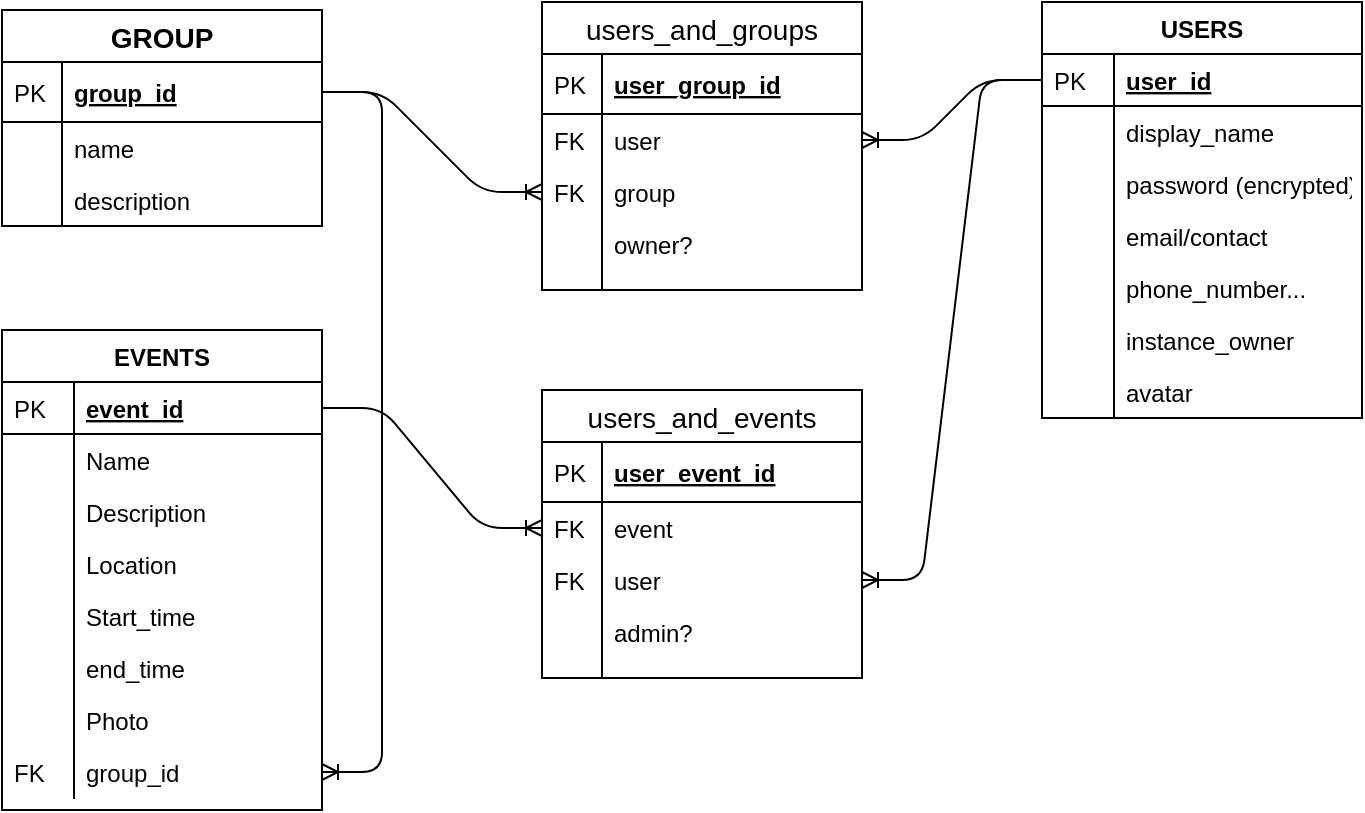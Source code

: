 <mxfile compressed="true" version="13.1.14" type="google"><diagram id="C5RBs43oDa-KdzZeNtuy" name="Page-1"><mxGraphModel dx="918" dy="588" grid="1" gridSize="10" guides="1" tooltips="1" connect="1" arrows="1" fold="1" page="1" pageScale="1" pageWidth="827" pageHeight="1169" math="0" shadow="0"><root><mxCell id="WIyWlLk6GJQsqaUBKTNV-0"/><mxCell id="WIyWlLk6GJQsqaUBKTNV-1" parent="WIyWlLk6GJQsqaUBKTNV-0"/><mxCell id="2vtKMOtFJJyFcp4QQIL1-32" value="" style="edgeStyle=entityRelationEdgeStyle;fontSize=12;html=1;endArrow=ERoneToMany;exitX=1;exitY=0.5;exitDx=0;exitDy=0;" parent="WIyWlLk6GJQsqaUBKTNV-1" source="zkfFHV4jXpPFQw0GAbJ--52" target="2vtKMOtFJJyFcp4QQIL1-22" edge="1"><mxGeometry width="100" height="100" relative="1" as="geometry"><mxPoint x="250" y="350" as="sourcePoint"/><mxPoint x="350" y="250" as="targetPoint"/></mxGeometry></mxCell><mxCell id="2vtKMOtFJJyFcp4QQIL1-33" value="" style="edgeStyle=entityRelationEdgeStyle;fontSize=12;html=1;endArrow=ERoneToMany;" parent="WIyWlLk6GJQsqaUBKTNV-1" source="zkfFHV4jXpPFQw0GAbJ--57" target="2vtKMOtFJJyFcp4QQIL1-24" edge="1"><mxGeometry width="100" height="100" relative="1" as="geometry"><mxPoint x="430" y="230" as="sourcePoint"/><mxPoint x="530" y="130" as="targetPoint"/></mxGeometry></mxCell><mxCell id="VukdbLtNZtnfU0tjrDkn-43" value="" style="edgeStyle=entityRelationEdgeStyle;fontSize=12;html=1;endArrow=ERoneToMany;" edge="1" parent="WIyWlLk6GJQsqaUBKTNV-1" source="zkfFHV4jXpPFQw0GAbJ--57" target="VukdbLtNZtnfU0tjrDkn-32"><mxGeometry width="100" height="100" relative="1" as="geometry"><mxPoint x="130" y="480" as="sourcePoint"/><mxPoint x="230" y="380" as="targetPoint"/></mxGeometry></mxCell><mxCell id="VukdbLtNZtnfU0tjrDkn-45" value="" style="edgeStyle=entityRelationEdgeStyle;fontSize=12;html=1;endArrow=ERoneToMany;" edge="1" parent="WIyWlLk6GJQsqaUBKTNV-1" source="VukdbLtNZtnfU0tjrDkn-12" target="VukdbLtNZtnfU0tjrDkn-34"><mxGeometry width="100" height="100" relative="1" as="geometry"><mxPoint x="480" y="330" as="sourcePoint"/><mxPoint x="580" y="230" as="targetPoint"/></mxGeometry></mxCell><mxCell id="VukdbLtNZtnfU0tjrDkn-46" value="" style="edgeStyle=entityRelationEdgeStyle;fontSize=12;html=1;endArrow=ERoneToMany;" edge="1" parent="WIyWlLk6GJQsqaUBKTNV-1" source="VukdbLtNZtnfU0tjrDkn-12" target="VukdbLtNZtnfU0tjrDkn-25"><mxGeometry width="100" height="100" relative="1" as="geometry"><mxPoint x="20" y="270" as="sourcePoint"/><mxPoint x="310" y="380" as="targetPoint"/></mxGeometry></mxCell><mxCell id="VukdbLtNZtnfU0tjrDkn-11" value="GROUP" style="swimlane;fontStyle=1;childLayout=stackLayout;horizontal=1;startSize=26;horizontalStack=0;resizeParent=1;resizeParentMax=0;resizeLast=0;collapsible=1;marginBottom=0;align=center;fontSize=14;" vertex="1" parent="WIyWlLk6GJQsqaUBKTNV-1"><mxGeometry x="40" y="40" width="160" height="108" as="geometry"/></mxCell><mxCell id="VukdbLtNZtnfU0tjrDkn-12" value="group_id" style="shape=partialRectangle;top=0;left=0;right=0;bottom=1;align=left;verticalAlign=middle;fillColor=none;spacingLeft=34;spacingRight=4;overflow=hidden;rotatable=0;points=[[0,0.5],[1,0.5]];portConstraint=eastwest;dropTarget=0;fontStyle=5;fontSize=12;" vertex="1" parent="VukdbLtNZtnfU0tjrDkn-11"><mxGeometry y="26" width="160" height="30" as="geometry"/></mxCell><mxCell id="VukdbLtNZtnfU0tjrDkn-13" value="PK" style="shape=partialRectangle;top=0;left=0;bottom=0;fillColor=none;align=left;verticalAlign=middle;spacingLeft=4;spacingRight=4;overflow=hidden;rotatable=0;points=[];portConstraint=eastwest;part=1;fontSize=12;" vertex="1" connectable="0" parent="VukdbLtNZtnfU0tjrDkn-12"><mxGeometry width="30" height="30" as="geometry"/></mxCell><mxCell id="VukdbLtNZtnfU0tjrDkn-14" value="name" style="shape=partialRectangle;top=0;left=0;right=0;bottom=0;align=left;verticalAlign=top;fillColor=none;spacingLeft=34;spacingRight=4;overflow=hidden;rotatable=0;points=[[0,0.5],[1,0.5]];portConstraint=eastwest;dropTarget=0;fontSize=12;" vertex="1" parent="VukdbLtNZtnfU0tjrDkn-11"><mxGeometry y="56" width="160" height="26" as="geometry"/></mxCell><mxCell id="VukdbLtNZtnfU0tjrDkn-15" value="" style="shape=partialRectangle;top=0;left=0;bottom=0;fillColor=none;align=left;verticalAlign=top;spacingLeft=4;spacingRight=4;overflow=hidden;rotatable=0;points=[];portConstraint=eastwest;part=1;fontSize=12;" vertex="1" connectable="0" parent="VukdbLtNZtnfU0tjrDkn-14"><mxGeometry width="30" height="26" as="geometry"/></mxCell><mxCell id="VukdbLtNZtnfU0tjrDkn-16" value="description" style="shape=partialRectangle;top=0;left=0;right=0;bottom=0;align=left;verticalAlign=top;fillColor=none;spacingLeft=34;spacingRight=4;overflow=hidden;rotatable=0;points=[[0,0.5],[1,0.5]];portConstraint=eastwest;dropTarget=0;fontSize=12;" vertex="1" parent="VukdbLtNZtnfU0tjrDkn-11"><mxGeometry y="82" width="160" height="26" as="geometry"/></mxCell><mxCell id="VukdbLtNZtnfU0tjrDkn-17" value="" style="shape=partialRectangle;top=0;left=0;bottom=0;fillColor=none;align=left;verticalAlign=top;spacingLeft=4;spacingRight=4;overflow=hidden;rotatable=0;points=[];portConstraint=eastwest;part=1;fontSize=12;" vertex="1" connectable="0" parent="VukdbLtNZtnfU0tjrDkn-16"><mxGeometry width="30" height="26" as="geometry"/></mxCell><mxCell id="VukdbLtNZtnfU0tjrDkn-29" value="users_and_groups" style="swimlane;fontStyle=0;childLayout=stackLayout;horizontal=1;startSize=26;horizontalStack=0;resizeParent=1;resizeParentMax=0;resizeLast=0;collapsible=1;marginBottom=0;align=center;fontSize=14;" vertex="1" parent="WIyWlLk6GJQsqaUBKTNV-1"><mxGeometry x="310" y="36" width="160" height="144" as="geometry"/></mxCell><mxCell id="VukdbLtNZtnfU0tjrDkn-30" value="user_group_id" style="shape=partialRectangle;top=0;left=0;right=0;bottom=1;align=left;verticalAlign=middle;fillColor=none;spacingLeft=34;spacingRight=4;overflow=hidden;rotatable=0;points=[[0,0.5],[1,0.5]];portConstraint=eastwest;dropTarget=0;fontStyle=5;fontSize=12;" vertex="1" parent="VukdbLtNZtnfU0tjrDkn-29"><mxGeometry y="26" width="160" height="30" as="geometry"/></mxCell><mxCell id="VukdbLtNZtnfU0tjrDkn-31" value="PK" style="shape=partialRectangle;top=0;left=0;bottom=0;fillColor=none;align=left;verticalAlign=middle;spacingLeft=4;spacingRight=4;overflow=hidden;rotatable=0;points=[];portConstraint=eastwest;part=1;fontSize=12;" vertex="1" connectable="0" parent="VukdbLtNZtnfU0tjrDkn-30"><mxGeometry width="30" height="30" as="geometry"/></mxCell><mxCell id="VukdbLtNZtnfU0tjrDkn-32" value="user&#xA;" style="shape=partialRectangle;top=0;left=0;right=0;bottom=0;align=left;verticalAlign=top;fillColor=none;spacingLeft=34;spacingRight=4;overflow=hidden;rotatable=0;points=[[0,0.5],[1,0.5]];portConstraint=eastwest;dropTarget=0;fontSize=12;" vertex="1" parent="VukdbLtNZtnfU0tjrDkn-29"><mxGeometry y="56" width="160" height="26" as="geometry"/></mxCell><mxCell id="VukdbLtNZtnfU0tjrDkn-33" value="FK" style="shape=partialRectangle;top=0;left=0;bottom=0;fillColor=none;align=left;verticalAlign=top;spacingLeft=4;spacingRight=4;overflow=hidden;rotatable=0;points=[];portConstraint=eastwest;part=1;fontSize=12;" vertex="1" connectable="0" parent="VukdbLtNZtnfU0tjrDkn-32"><mxGeometry width="30" height="26" as="geometry"/></mxCell><mxCell id="VukdbLtNZtnfU0tjrDkn-34" value="group" style="shape=partialRectangle;top=0;left=0;right=0;bottom=0;align=left;verticalAlign=top;fillColor=none;spacingLeft=34;spacingRight=4;overflow=hidden;rotatable=0;points=[[0,0.5],[1,0.5]];portConstraint=eastwest;dropTarget=0;fontSize=12;" vertex="1" parent="VukdbLtNZtnfU0tjrDkn-29"><mxGeometry y="82" width="160" height="26" as="geometry"/></mxCell><mxCell id="VukdbLtNZtnfU0tjrDkn-35" value="FK" style="shape=partialRectangle;top=0;left=0;bottom=0;fillColor=none;align=left;verticalAlign=top;spacingLeft=4;spacingRight=4;overflow=hidden;rotatable=0;points=[];portConstraint=eastwest;part=1;fontSize=12;" vertex="1" connectable="0" parent="VukdbLtNZtnfU0tjrDkn-34"><mxGeometry width="30" height="26" as="geometry"/></mxCell><mxCell id="VukdbLtNZtnfU0tjrDkn-36" value="owner?" style="shape=partialRectangle;top=0;left=0;right=0;bottom=0;align=left;verticalAlign=top;fillColor=none;spacingLeft=34;spacingRight=4;overflow=hidden;rotatable=0;points=[[0,0.5],[1,0.5]];portConstraint=eastwest;dropTarget=0;fontSize=12;" vertex="1" parent="VukdbLtNZtnfU0tjrDkn-29"><mxGeometry y="108" width="160" height="26" as="geometry"/></mxCell><mxCell id="VukdbLtNZtnfU0tjrDkn-37" value="" style="shape=partialRectangle;top=0;left=0;bottom=0;fillColor=none;align=left;verticalAlign=top;spacingLeft=4;spacingRight=4;overflow=hidden;rotatable=0;points=[];portConstraint=eastwest;part=1;fontSize=12;" vertex="1" connectable="0" parent="VukdbLtNZtnfU0tjrDkn-36"><mxGeometry width="30" height="26" as="geometry"/></mxCell><mxCell id="VukdbLtNZtnfU0tjrDkn-38" value="" style="shape=partialRectangle;top=0;left=0;right=0;bottom=0;align=left;verticalAlign=top;fillColor=none;spacingLeft=34;spacingRight=4;overflow=hidden;rotatable=0;points=[[0,0.5],[1,0.5]];portConstraint=eastwest;dropTarget=0;fontSize=12;" vertex="1" parent="VukdbLtNZtnfU0tjrDkn-29"><mxGeometry y="134" width="160" height="10" as="geometry"/></mxCell><mxCell id="VukdbLtNZtnfU0tjrDkn-39" value="" style="shape=partialRectangle;top=0;left=0;bottom=0;fillColor=none;align=left;verticalAlign=top;spacingLeft=4;spacingRight=4;overflow=hidden;rotatable=0;points=[];portConstraint=eastwest;part=1;fontSize=12;" vertex="1" connectable="0" parent="VukdbLtNZtnfU0tjrDkn-38"><mxGeometry width="30" height="10" as="geometry"/></mxCell><mxCell id="zkfFHV4jXpPFQw0GAbJ--56" value="USERS" style="swimlane;fontStyle=1;childLayout=stackLayout;horizontal=1;startSize=26;horizontalStack=0;resizeParent=1;resizeLast=0;collapsible=1;marginBottom=0;rounded=0;shadow=0;strokeWidth=1;" parent="WIyWlLk6GJQsqaUBKTNV-1" vertex="1"><mxGeometry x="560" y="36" width="160" height="208" as="geometry"><mxRectangle x="260" y="80" width="160" height="26" as="alternateBounds"/></mxGeometry></mxCell><mxCell id="zkfFHV4jXpPFQw0GAbJ--57" value="user_id" style="shape=partialRectangle;top=0;left=0;right=0;bottom=1;align=left;verticalAlign=top;fillColor=none;spacingLeft=40;spacingRight=4;overflow=hidden;rotatable=0;points=[[0,0.5],[1,0.5]];portConstraint=eastwest;dropTarget=0;rounded=0;shadow=0;strokeWidth=1;fontStyle=5" parent="zkfFHV4jXpPFQw0GAbJ--56" vertex="1"><mxGeometry y="26" width="160" height="26" as="geometry"/></mxCell><mxCell id="zkfFHV4jXpPFQw0GAbJ--58" value="PK" style="shape=partialRectangle;top=0;left=0;bottom=0;fillColor=none;align=left;verticalAlign=top;spacingLeft=4;spacingRight=4;overflow=hidden;rotatable=0;points=[];portConstraint=eastwest;part=1;" parent="zkfFHV4jXpPFQw0GAbJ--57" vertex="1" connectable="0"><mxGeometry width="36" height="26" as="geometry"/></mxCell><mxCell id="zkfFHV4jXpPFQw0GAbJ--59" value="display_name" style="shape=partialRectangle;top=0;left=0;right=0;bottom=0;align=left;verticalAlign=top;fillColor=none;spacingLeft=40;spacingRight=4;overflow=hidden;rotatable=0;points=[[0,0.5],[1,0.5]];portConstraint=eastwest;dropTarget=0;rounded=0;shadow=0;strokeWidth=1;" parent="zkfFHV4jXpPFQw0GAbJ--56" vertex="1"><mxGeometry y="52" width="160" height="26" as="geometry"/></mxCell><mxCell id="zkfFHV4jXpPFQw0GAbJ--60" value="" style="shape=partialRectangle;top=0;left=0;bottom=0;fillColor=none;align=left;verticalAlign=top;spacingLeft=4;spacingRight=4;overflow=hidden;rotatable=0;points=[];portConstraint=eastwest;part=1;" parent="zkfFHV4jXpPFQw0GAbJ--59" vertex="1" connectable="0"><mxGeometry width="36" height="26" as="geometry"/></mxCell><mxCell id="zkfFHV4jXpPFQw0GAbJ--61" value="password (encrypted)" style="shape=partialRectangle;top=0;left=0;right=0;bottom=0;align=left;verticalAlign=top;fillColor=none;spacingLeft=40;spacingRight=4;overflow=hidden;rotatable=0;points=[[0,0.5],[1,0.5]];portConstraint=eastwest;dropTarget=0;rounded=0;shadow=0;strokeWidth=1;" parent="zkfFHV4jXpPFQw0GAbJ--56" vertex="1"><mxGeometry y="78" width="160" height="26" as="geometry"/></mxCell><mxCell id="zkfFHV4jXpPFQw0GAbJ--62" value="" style="shape=partialRectangle;top=0;left=0;bottom=0;fillColor=none;align=left;verticalAlign=top;spacingLeft=4;spacingRight=4;overflow=hidden;rotatable=0;points=[];portConstraint=eastwest;part=1;" parent="zkfFHV4jXpPFQw0GAbJ--61" vertex="1" connectable="0"><mxGeometry width="36" height="26" as="geometry"/></mxCell><mxCell id="2vtKMOtFJJyFcp4QQIL1-15" value="email/contact" style="shape=partialRectangle;top=0;left=0;right=0;bottom=0;align=left;verticalAlign=top;fillColor=none;spacingLeft=40;spacingRight=4;overflow=hidden;rotatable=0;points=[[0,0.5],[1,0.5]];portConstraint=eastwest;dropTarget=0;rounded=0;shadow=0;strokeWidth=1;" parent="zkfFHV4jXpPFQw0GAbJ--56" vertex="1"><mxGeometry y="104" width="160" height="26" as="geometry"/></mxCell><mxCell id="2vtKMOtFJJyFcp4QQIL1-16" value="" style="shape=partialRectangle;top=0;left=0;bottom=0;fillColor=none;align=left;verticalAlign=top;spacingLeft=4;spacingRight=4;overflow=hidden;rotatable=0;points=[];portConstraint=eastwest;part=1;" parent="2vtKMOtFJJyFcp4QQIL1-15" vertex="1" connectable="0"><mxGeometry width="36" height="26" as="geometry"/></mxCell><mxCell id="2vtKMOtFJJyFcp4QQIL1-17" value="phone_number..." style="shape=partialRectangle;top=0;left=0;right=0;bottom=0;align=left;verticalAlign=top;fillColor=none;spacingLeft=40;spacingRight=4;overflow=hidden;rotatable=0;points=[[0,0.5],[1,0.5]];portConstraint=eastwest;dropTarget=0;rounded=0;shadow=0;strokeWidth=1;" parent="zkfFHV4jXpPFQw0GAbJ--56" vertex="1"><mxGeometry y="130" width="160" height="26" as="geometry"/></mxCell><mxCell id="2vtKMOtFJJyFcp4QQIL1-18" value="" style="shape=partialRectangle;top=0;left=0;bottom=0;fillColor=none;align=left;verticalAlign=top;spacingLeft=4;spacingRight=4;overflow=hidden;rotatable=0;points=[];portConstraint=eastwest;part=1;" parent="2vtKMOtFJJyFcp4QQIL1-17" vertex="1" connectable="0"><mxGeometry width="36" height="26" as="geometry"/></mxCell><mxCell id="2vtKMOtFJJyFcp4QQIL1-30" value="instance_owner" style="shape=partialRectangle;top=0;left=0;right=0;bottom=0;align=left;verticalAlign=top;fillColor=none;spacingLeft=40;spacingRight=4;overflow=hidden;rotatable=0;points=[[0,0.5],[1,0.5]];portConstraint=eastwest;dropTarget=0;rounded=0;shadow=0;strokeWidth=1;" parent="zkfFHV4jXpPFQw0GAbJ--56" vertex="1"><mxGeometry y="156" width="160" height="26" as="geometry"/></mxCell><mxCell id="2vtKMOtFJJyFcp4QQIL1-31" value="" style="shape=partialRectangle;top=0;left=0;bottom=0;fillColor=none;align=left;verticalAlign=top;spacingLeft=4;spacingRight=4;overflow=hidden;rotatable=0;points=[];portConstraint=eastwest;part=1;" parent="2vtKMOtFJJyFcp4QQIL1-30" vertex="1" connectable="0"><mxGeometry width="36" height="26" as="geometry"/></mxCell><mxCell id="2vtKMOtFJJyFcp4QQIL1-35" value="avatar" style="shape=partialRectangle;top=0;left=0;right=0;bottom=0;align=left;verticalAlign=top;fillColor=none;spacingLeft=40;spacingRight=4;overflow=hidden;rotatable=0;points=[[0,0.5],[1,0.5]];portConstraint=eastwest;dropTarget=0;rounded=0;shadow=0;strokeWidth=1;" parent="zkfFHV4jXpPFQw0GAbJ--56" vertex="1"><mxGeometry y="182" width="160" height="26" as="geometry"/></mxCell><mxCell id="2vtKMOtFJJyFcp4QQIL1-36" value="" style="shape=partialRectangle;top=0;left=0;bottom=0;fillColor=none;align=left;verticalAlign=top;spacingLeft=4;spacingRight=4;overflow=hidden;rotatable=0;points=[];portConstraint=eastwest;part=1;" parent="2vtKMOtFJJyFcp4QQIL1-35" vertex="1" connectable="0"><mxGeometry width="36" height="26" as="geometry"/></mxCell><mxCell id="zkfFHV4jXpPFQw0GAbJ--51" value="EVENTS" style="swimlane;fontStyle=1;childLayout=stackLayout;horizontal=1;startSize=26;horizontalStack=0;resizeParent=1;resizeLast=0;collapsible=1;marginBottom=0;rounded=0;shadow=0;strokeWidth=1;" parent="WIyWlLk6GJQsqaUBKTNV-1" vertex="1"><mxGeometry x="40" y="200" width="160" height="240" as="geometry"><mxRectangle x="20" y="80" width="160" height="26" as="alternateBounds"/></mxGeometry></mxCell><mxCell id="zkfFHV4jXpPFQw0GAbJ--52" value="event_id" style="shape=partialRectangle;top=0;left=0;right=0;bottom=1;align=left;verticalAlign=top;fillColor=none;spacingLeft=40;spacingRight=4;overflow=hidden;rotatable=0;points=[[0,0.5],[1,0.5]];portConstraint=eastwest;dropTarget=0;rounded=0;shadow=0;strokeWidth=1;fontStyle=5" parent="zkfFHV4jXpPFQw0GAbJ--51" vertex="1"><mxGeometry y="26" width="160" height="26" as="geometry"/></mxCell><mxCell id="zkfFHV4jXpPFQw0GAbJ--53" value="PK" style="shape=partialRectangle;top=0;left=0;bottom=0;fillColor=none;align=left;verticalAlign=top;spacingLeft=4;spacingRight=4;overflow=hidden;rotatable=0;points=[];portConstraint=eastwest;part=1;" parent="zkfFHV4jXpPFQw0GAbJ--52" vertex="1" connectable="0"><mxGeometry width="36" height="26" as="geometry"/></mxCell><mxCell id="zkfFHV4jXpPFQw0GAbJ--54" value="Name" style="shape=partialRectangle;top=0;left=0;right=0;bottom=0;align=left;verticalAlign=top;fillColor=none;spacingLeft=40;spacingRight=4;overflow=hidden;rotatable=0;points=[[0,0.5],[1,0.5]];portConstraint=eastwest;dropTarget=0;rounded=0;shadow=0;strokeWidth=1;" parent="zkfFHV4jXpPFQw0GAbJ--51" vertex="1"><mxGeometry y="52" width="160" height="26" as="geometry"/></mxCell><mxCell id="zkfFHV4jXpPFQw0GAbJ--55" value="" style="shape=partialRectangle;top=0;left=0;bottom=0;fillColor=none;align=left;verticalAlign=top;spacingLeft=4;spacingRight=4;overflow=hidden;rotatable=0;points=[];portConstraint=eastwest;part=1;" parent="zkfFHV4jXpPFQw0GAbJ--54" vertex="1" connectable="0"><mxGeometry width="36" height="26" as="geometry"/></mxCell><mxCell id="2vtKMOtFJJyFcp4QQIL1-1" value="Description" style="shape=partialRectangle;top=0;left=0;right=0;bottom=0;align=left;verticalAlign=top;fillColor=none;spacingLeft=40;spacingRight=4;overflow=hidden;rotatable=0;points=[[0,0.5],[1,0.5]];portConstraint=eastwest;dropTarget=0;rounded=0;shadow=0;strokeWidth=1;" parent="zkfFHV4jXpPFQw0GAbJ--51" vertex="1"><mxGeometry y="78" width="160" height="26" as="geometry"/></mxCell><mxCell id="2vtKMOtFJJyFcp4QQIL1-2" value="" style="shape=partialRectangle;top=0;left=0;bottom=0;fillColor=none;align=left;verticalAlign=top;spacingLeft=4;spacingRight=4;overflow=hidden;rotatable=0;points=[];portConstraint=eastwest;part=1;" parent="2vtKMOtFJJyFcp4QQIL1-1" vertex="1" connectable="0"><mxGeometry width="36" height="26" as="geometry"/></mxCell><mxCell id="2vtKMOtFJJyFcp4QQIL1-3" value="Location" style="shape=partialRectangle;top=0;left=0;right=0;bottom=0;align=left;verticalAlign=top;fillColor=none;spacingLeft=40;spacingRight=4;overflow=hidden;rotatable=0;points=[[0,0.5],[1,0.5]];portConstraint=eastwest;dropTarget=0;rounded=0;shadow=0;strokeWidth=1;" parent="zkfFHV4jXpPFQw0GAbJ--51" vertex="1"><mxGeometry y="104" width="160" height="26" as="geometry"/></mxCell><mxCell id="2vtKMOtFJJyFcp4QQIL1-4" value="" style="shape=partialRectangle;top=0;left=0;bottom=0;fillColor=none;align=left;verticalAlign=top;spacingLeft=4;spacingRight=4;overflow=hidden;rotatable=0;points=[];portConstraint=eastwest;part=1;" parent="2vtKMOtFJJyFcp4QQIL1-3" vertex="1" connectable="0"><mxGeometry width="36" height="26" as="geometry"/></mxCell><mxCell id="2vtKMOtFJJyFcp4QQIL1-5" value="Start_time" style="shape=partialRectangle;top=0;left=0;right=0;bottom=0;align=left;verticalAlign=top;fillColor=none;spacingLeft=40;spacingRight=4;overflow=hidden;rotatable=0;points=[[0,0.5],[1,0.5]];portConstraint=eastwest;dropTarget=0;rounded=0;shadow=0;strokeWidth=1;" parent="zkfFHV4jXpPFQw0GAbJ--51" vertex="1"><mxGeometry y="130" width="160" height="26" as="geometry"/></mxCell><mxCell id="2vtKMOtFJJyFcp4QQIL1-6" value="" style="shape=partialRectangle;top=0;left=0;bottom=0;fillColor=none;align=left;verticalAlign=top;spacingLeft=4;spacingRight=4;overflow=hidden;rotatable=0;points=[];portConstraint=eastwest;part=1;" parent="2vtKMOtFJJyFcp4QQIL1-5" vertex="1" connectable="0"><mxGeometry width="36" height="26" as="geometry"/></mxCell><mxCell id="2vtKMOtFJJyFcp4QQIL1-7" value="end_time" style="shape=partialRectangle;top=0;left=0;right=0;bottom=0;align=left;verticalAlign=top;fillColor=none;spacingLeft=40;spacingRight=4;overflow=hidden;rotatable=0;points=[[0,0.5],[1,0.5]];portConstraint=eastwest;dropTarget=0;rounded=0;shadow=0;strokeWidth=1;" parent="zkfFHV4jXpPFQw0GAbJ--51" vertex="1"><mxGeometry y="156" width="160" height="26" as="geometry"/></mxCell><mxCell id="2vtKMOtFJJyFcp4QQIL1-8" value="" style="shape=partialRectangle;top=0;left=0;bottom=0;fillColor=none;align=left;verticalAlign=top;spacingLeft=4;spacingRight=4;overflow=hidden;rotatable=0;points=[];portConstraint=eastwest;part=1;" parent="2vtKMOtFJJyFcp4QQIL1-7" vertex="1" connectable="0"><mxGeometry width="36" height="26" as="geometry"/></mxCell><mxCell id="2vtKMOtFJJyFcp4QQIL1-9" value="Photo" style="shape=partialRectangle;top=0;left=0;right=0;bottom=0;align=left;verticalAlign=top;fillColor=none;spacingLeft=40;spacingRight=4;overflow=hidden;rotatable=0;points=[[0,0.5],[1,0.5]];portConstraint=eastwest;dropTarget=0;rounded=0;shadow=0;strokeWidth=1;" parent="zkfFHV4jXpPFQw0GAbJ--51" vertex="1"><mxGeometry y="182" width="160" height="26" as="geometry"/></mxCell><mxCell id="2vtKMOtFJJyFcp4QQIL1-10" value="" style="shape=partialRectangle;top=0;left=0;bottom=0;fillColor=none;align=left;verticalAlign=top;spacingLeft=4;spacingRight=4;overflow=hidden;rotatable=0;points=[];portConstraint=eastwest;part=1;" parent="2vtKMOtFJJyFcp4QQIL1-9" vertex="1" connectable="0"><mxGeometry width="36" height="26" as="geometry"/></mxCell><mxCell id="VukdbLtNZtnfU0tjrDkn-25" value="group_id" style="shape=partialRectangle;top=0;left=0;right=0;bottom=0;align=left;verticalAlign=top;fillColor=none;spacingLeft=40;spacingRight=4;overflow=hidden;rotatable=0;points=[[0,0.5],[1,0.5]];portConstraint=eastwest;dropTarget=0;rounded=0;shadow=0;strokeWidth=1;" vertex="1" parent="zkfFHV4jXpPFQw0GAbJ--51"><mxGeometry y="208" width="160" height="26" as="geometry"/></mxCell><mxCell id="VukdbLtNZtnfU0tjrDkn-26" value="FK" style="shape=partialRectangle;top=0;left=0;bottom=0;fillColor=none;align=left;verticalAlign=top;spacingLeft=4;spacingRight=4;overflow=hidden;rotatable=0;points=[];portConstraint=eastwest;part=1;" vertex="1" connectable="0" parent="VukdbLtNZtnfU0tjrDkn-25"><mxGeometry width="36" height="26" as="geometry"/></mxCell><mxCell id="2vtKMOtFJJyFcp4QQIL1-19" value="users_and_events" style="swimlane;fontStyle=0;childLayout=stackLayout;horizontal=1;startSize=26;horizontalStack=0;resizeParent=1;resizeParentMax=0;resizeLast=0;collapsible=1;marginBottom=0;align=center;fontSize=14;" parent="WIyWlLk6GJQsqaUBKTNV-1" vertex="1"><mxGeometry x="310" y="230" width="160" height="144" as="geometry"/></mxCell><mxCell id="2vtKMOtFJJyFcp4QQIL1-20" value="user_event_id" style="shape=partialRectangle;top=0;left=0;right=0;bottom=1;align=left;verticalAlign=middle;fillColor=none;spacingLeft=34;spacingRight=4;overflow=hidden;rotatable=0;points=[[0,0.5],[1,0.5]];portConstraint=eastwest;dropTarget=0;fontStyle=5;fontSize=12;" parent="2vtKMOtFJJyFcp4QQIL1-19" vertex="1"><mxGeometry y="26" width="160" height="30" as="geometry"/></mxCell><mxCell id="2vtKMOtFJJyFcp4QQIL1-21" value="PK" style="shape=partialRectangle;top=0;left=0;bottom=0;fillColor=none;align=left;verticalAlign=middle;spacingLeft=4;spacingRight=4;overflow=hidden;rotatable=0;points=[];portConstraint=eastwest;part=1;fontSize=12;" parent="2vtKMOtFJJyFcp4QQIL1-20" vertex="1" connectable="0"><mxGeometry width="30" height="30" as="geometry"/></mxCell><mxCell id="2vtKMOtFJJyFcp4QQIL1-22" value="event" style="shape=partialRectangle;top=0;left=0;right=0;bottom=0;align=left;verticalAlign=top;fillColor=none;spacingLeft=34;spacingRight=4;overflow=hidden;rotatable=0;points=[[0,0.5],[1,0.5]];portConstraint=eastwest;dropTarget=0;fontSize=12;" parent="2vtKMOtFJJyFcp4QQIL1-19" vertex="1"><mxGeometry y="56" width="160" height="26" as="geometry"/></mxCell><mxCell id="2vtKMOtFJJyFcp4QQIL1-23" value="FK" style="shape=partialRectangle;top=0;left=0;bottom=0;fillColor=none;align=left;verticalAlign=top;spacingLeft=4;spacingRight=4;overflow=hidden;rotatable=0;points=[];portConstraint=eastwest;part=1;fontSize=12;" parent="2vtKMOtFJJyFcp4QQIL1-22" vertex="1" connectable="0"><mxGeometry width="30" height="26" as="geometry"/></mxCell><mxCell id="2vtKMOtFJJyFcp4QQIL1-24" value="user" style="shape=partialRectangle;top=0;left=0;right=0;bottom=0;align=left;verticalAlign=top;fillColor=none;spacingLeft=34;spacingRight=4;overflow=hidden;rotatable=0;points=[[0,0.5],[1,0.5]];portConstraint=eastwest;dropTarget=0;fontSize=12;" parent="2vtKMOtFJJyFcp4QQIL1-19" vertex="1"><mxGeometry y="82" width="160" height="26" as="geometry"/></mxCell><mxCell id="2vtKMOtFJJyFcp4QQIL1-25" value="FK" style="shape=partialRectangle;top=0;left=0;bottom=0;fillColor=none;align=left;verticalAlign=top;spacingLeft=4;spacingRight=4;overflow=hidden;rotatable=0;points=[];portConstraint=eastwest;part=1;fontSize=12;" parent="2vtKMOtFJJyFcp4QQIL1-24" vertex="1" connectable="0"><mxGeometry width="30" height="26" as="geometry"/></mxCell><mxCell id="2vtKMOtFJJyFcp4QQIL1-26" value="admin?" style="shape=partialRectangle;top=0;left=0;right=0;bottom=0;align=left;verticalAlign=top;fillColor=none;spacingLeft=34;spacingRight=4;overflow=hidden;rotatable=0;points=[[0,0.5],[1,0.5]];portConstraint=eastwest;dropTarget=0;fontSize=12;" parent="2vtKMOtFJJyFcp4QQIL1-19" vertex="1"><mxGeometry y="108" width="160" height="26" as="geometry"/></mxCell><mxCell id="2vtKMOtFJJyFcp4QQIL1-27" value="" style="shape=partialRectangle;top=0;left=0;bottom=0;fillColor=none;align=left;verticalAlign=top;spacingLeft=4;spacingRight=4;overflow=hidden;rotatable=0;points=[];portConstraint=eastwest;part=1;fontSize=12;" parent="2vtKMOtFJJyFcp4QQIL1-26" vertex="1" connectable="0"><mxGeometry width="30" height="26" as="geometry"/></mxCell><mxCell id="2vtKMOtFJJyFcp4QQIL1-28" value="" style="shape=partialRectangle;top=0;left=0;right=0;bottom=0;align=left;verticalAlign=top;fillColor=none;spacingLeft=34;spacingRight=4;overflow=hidden;rotatable=0;points=[[0,0.5],[1,0.5]];portConstraint=eastwest;dropTarget=0;fontSize=12;" parent="2vtKMOtFJJyFcp4QQIL1-19" vertex="1"><mxGeometry y="134" width="160" height="10" as="geometry"/></mxCell><mxCell id="2vtKMOtFJJyFcp4QQIL1-29" value="" style="shape=partialRectangle;top=0;left=0;bottom=0;fillColor=none;align=left;verticalAlign=top;spacingLeft=4;spacingRight=4;overflow=hidden;rotatable=0;points=[];portConstraint=eastwest;part=1;fontSize=12;" parent="2vtKMOtFJJyFcp4QQIL1-28" vertex="1" connectable="0"><mxGeometry width="30" height="10" as="geometry"/></mxCell></root></mxGraphModel></diagram></mxfile>